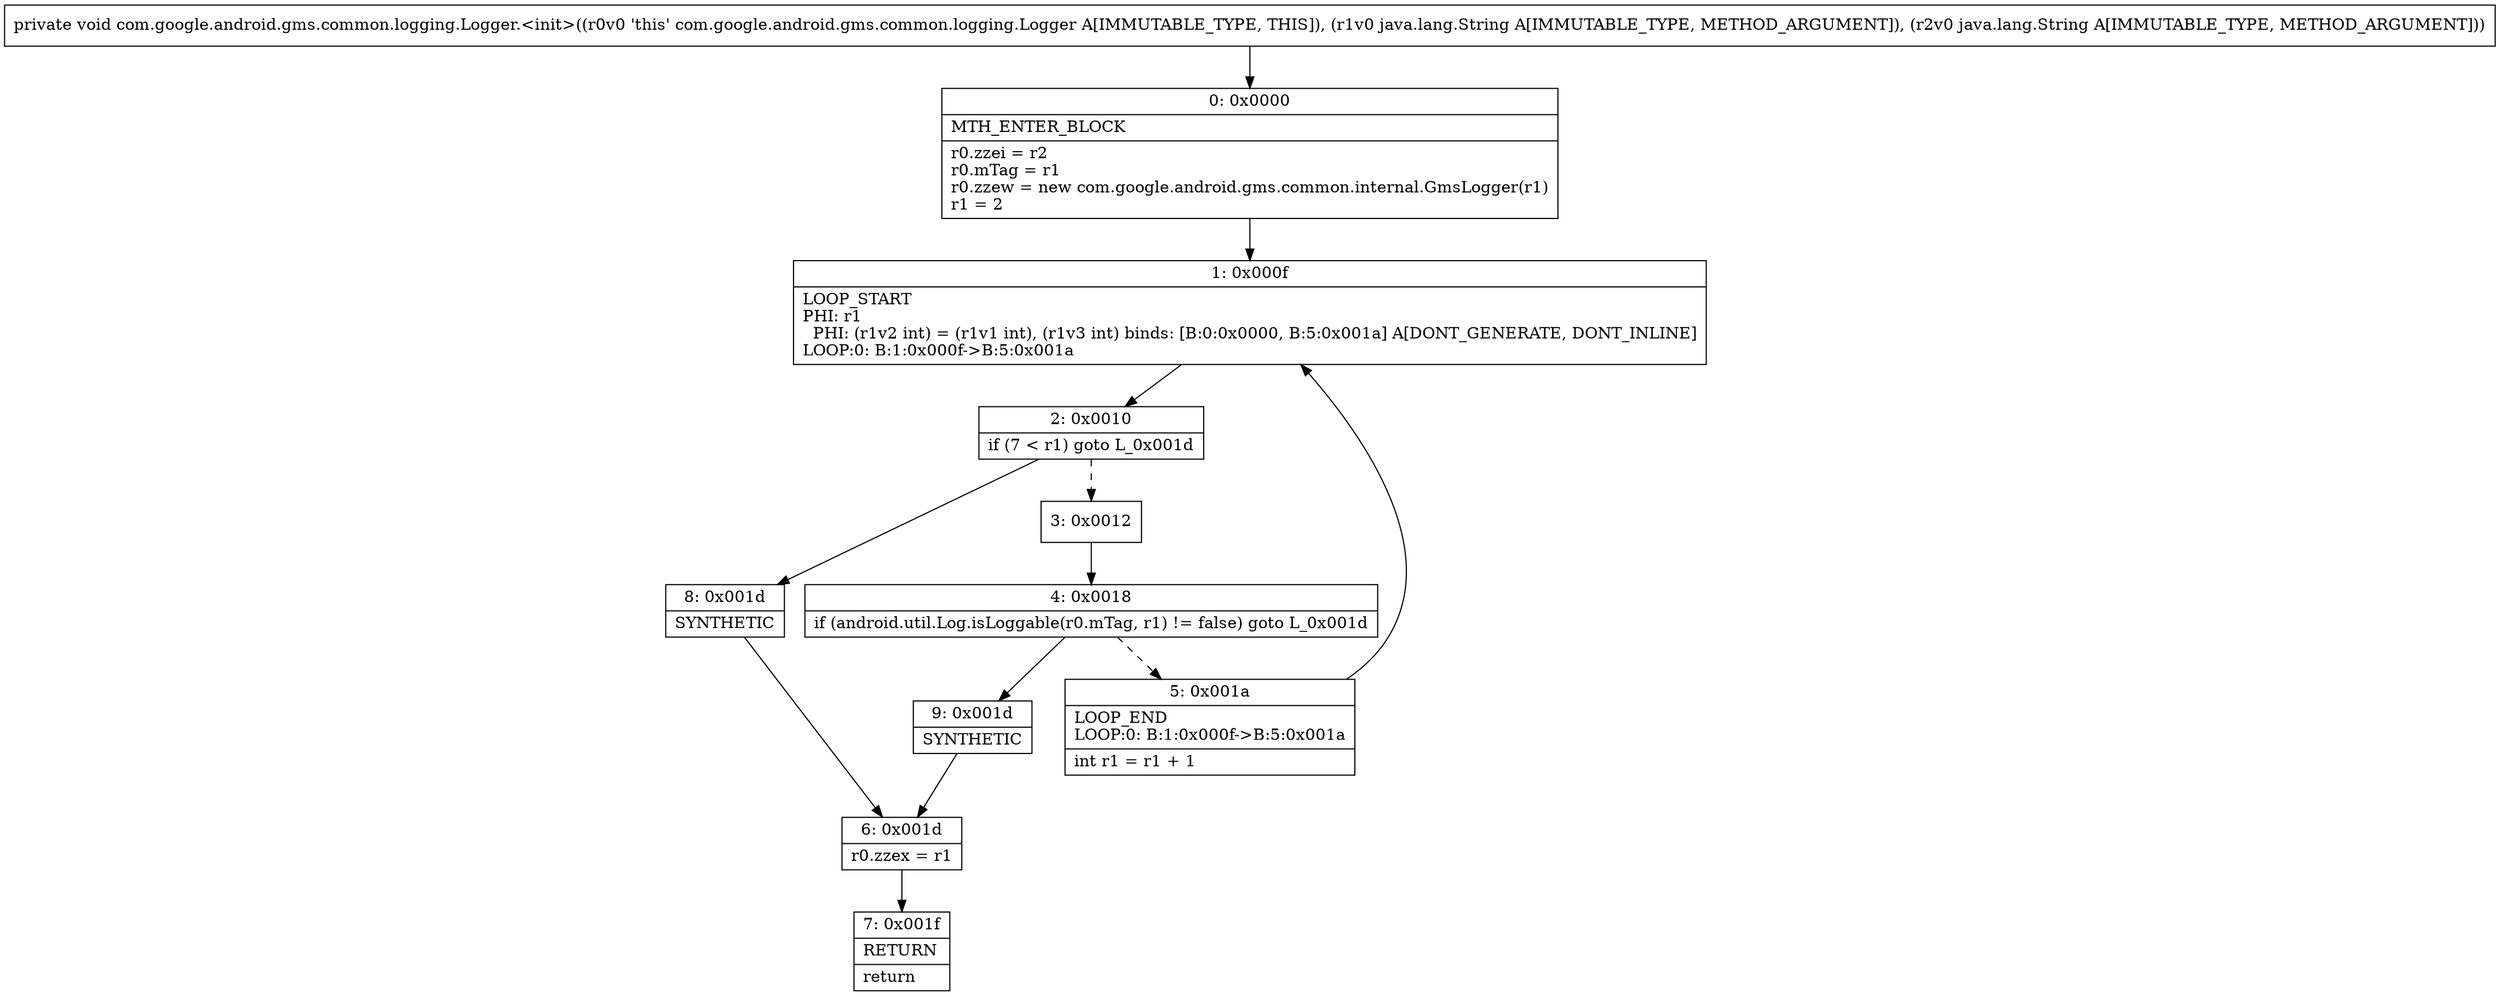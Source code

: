 digraph "CFG forcom.google.android.gms.common.logging.Logger.\<init\>(Ljava\/lang\/String;Ljava\/lang\/String;)V" {
Node_0 [shape=record,label="{0\:\ 0x0000|MTH_ENTER_BLOCK\l|r0.zzei = r2\lr0.mTag = r1\lr0.zzew = new com.google.android.gms.common.internal.GmsLogger(r1)\lr1 = 2\l}"];
Node_1 [shape=record,label="{1\:\ 0x000f|LOOP_START\lPHI: r1 \l  PHI: (r1v2 int) = (r1v1 int), (r1v3 int) binds: [B:0:0x0000, B:5:0x001a] A[DONT_GENERATE, DONT_INLINE]\lLOOP:0: B:1:0x000f\-\>B:5:0x001a\l}"];
Node_2 [shape=record,label="{2\:\ 0x0010|if (7 \< r1) goto L_0x001d\l}"];
Node_3 [shape=record,label="{3\:\ 0x0012}"];
Node_4 [shape=record,label="{4\:\ 0x0018|if (android.util.Log.isLoggable(r0.mTag, r1) != false) goto L_0x001d\l}"];
Node_5 [shape=record,label="{5\:\ 0x001a|LOOP_END\lLOOP:0: B:1:0x000f\-\>B:5:0x001a\l|int r1 = r1 + 1\l}"];
Node_6 [shape=record,label="{6\:\ 0x001d|r0.zzex = r1\l}"];
Node_7 [shape=record,label="{7\:\ 0x001f|RETURN\l|return\l}"];
Node_8 [shape=record,label="{8\:\ 0x001d|SYNTHETIC\l}"];
Node_9 [shape=record,label="{9\:\ 0x001d|SYNTHETIC\l}"];
MethodNode[shape=record,label="{private void com.google.android.gms.common.logging.Logger.\<init\>((r0v0 'this' com.google.android.gms.common.logging.Logger A[IMMUTABLE_TYPE, THIS]), (r1v0 java.lang.String A[IMMUTABLE_TYPE, METHOD_ARGUMENT]), (r2v0 java.lang.String A[IMMUTABLE_TYPE, METHOD_ARGUMENT])) }"];
MethodNode -> Node_0;
Node_0 -> Node_1;
Node_1 -> Node_2;
Node_2 -> Node_3[style=dashed];
Node_2 -> Node_8;
Node_3 -> Node_4;
Node_4 -> Node_5[style=dashed];
Node_4 -> Node_9;
Node_5 -> Node_1;
Node_6 -> Node_7;
Node_8 -> Node_6;
Node_9 -> Node_6;
}

